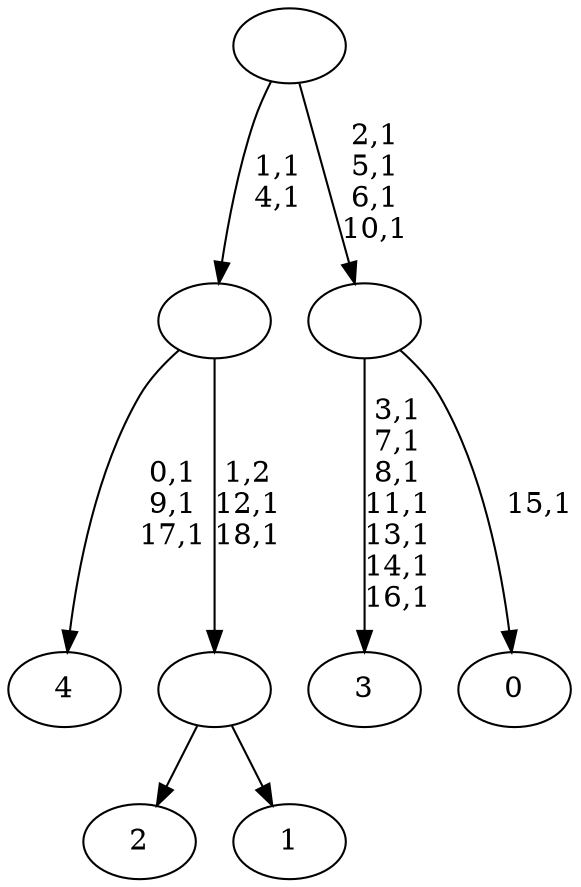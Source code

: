 digraph T {
	24 [label="4"]
	20 [label="3"]
	12 [label="2"]
	11 [label="1"]
	10 [label=""]
	8 [label=""]
	6 [label="0"]
	4 [label=""]
	0 [label=""]
	10 -> 12 [label=""]
	10 -> 11 [label=""]
	8 -> 10 [label="1,2\n12,1\n18,1"]
	8 -> 24 [label="0,1\n9,1\n17,1"]
	4 -> 6 [label="15,1"]
	4 -> 20 [label="3,1\n7,1\n8,1\n11,1\n13,1\n14,1\n16,1"]
	0 -> 4 [label="2,1\n5,1\n6,1\n10,1"]
	0 -> 8 [label="1,1\n4,1"]
}
